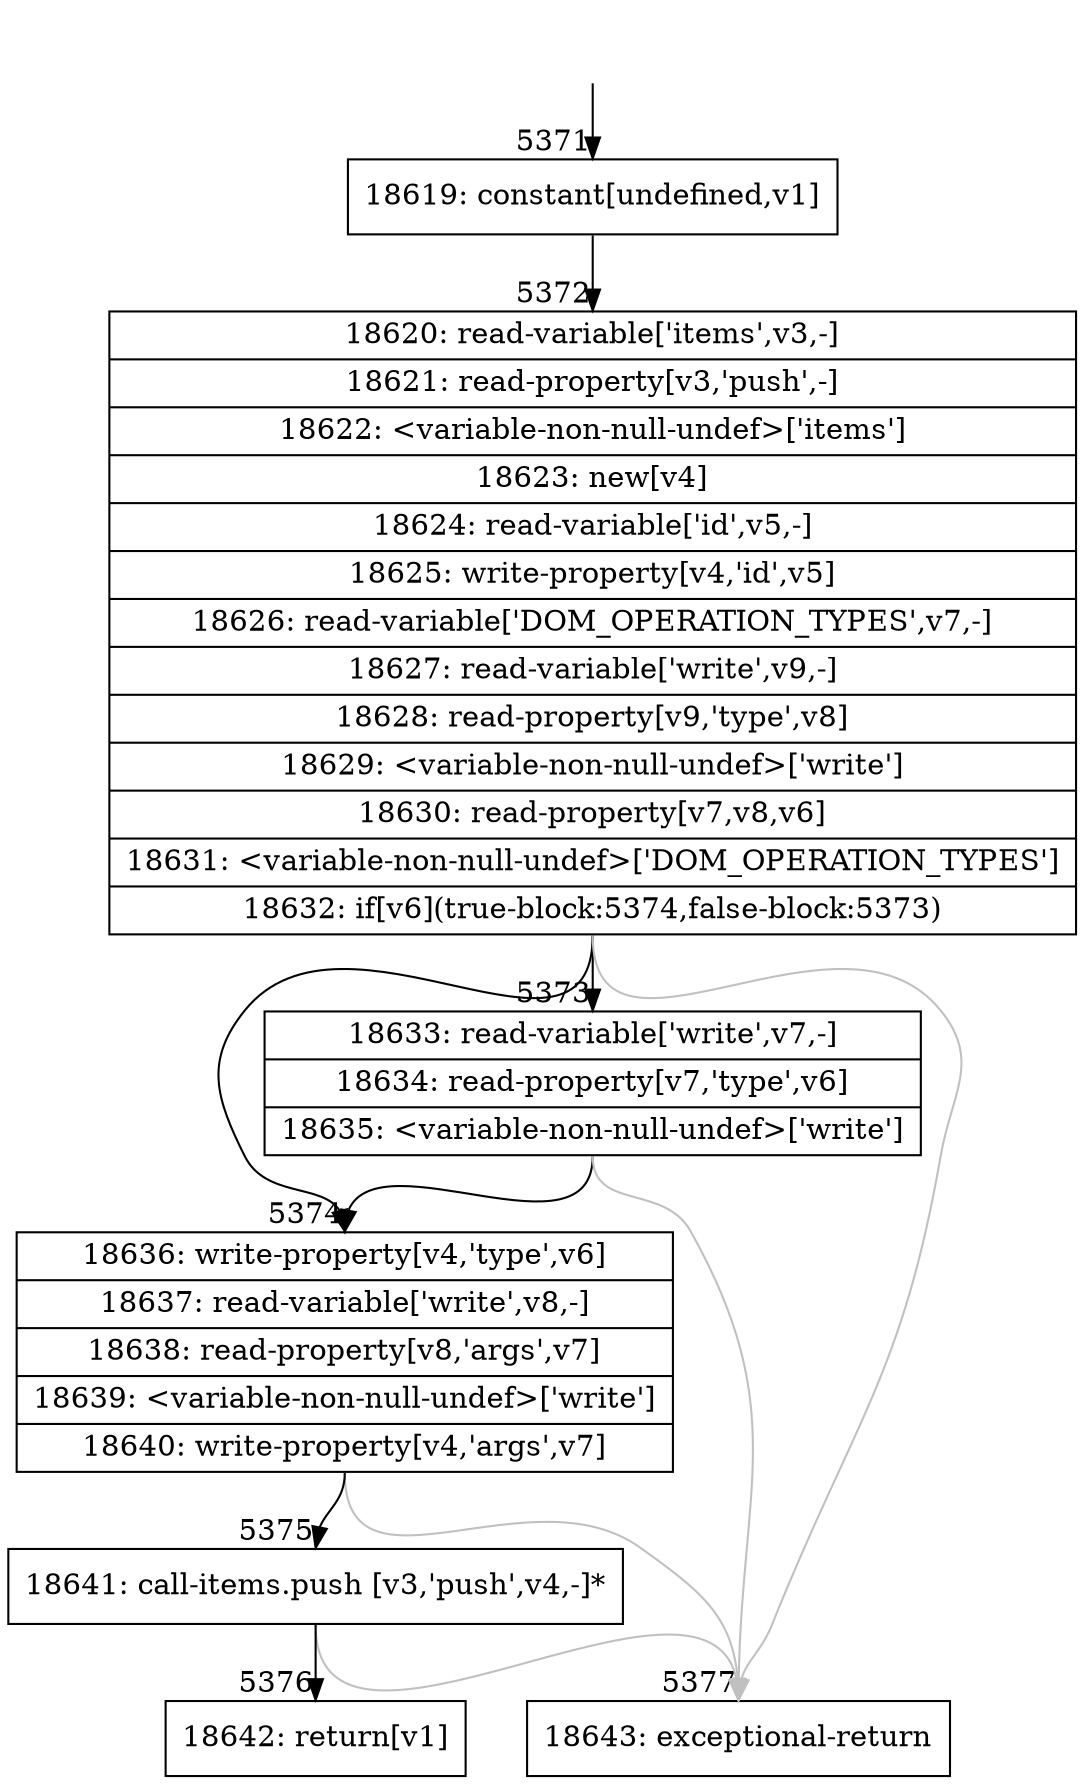 digraph {
rankdir="TD"
BB_entry364[shape=none,label=""];
BB_entry364 -> BB5371 [tailport=s, headport=n, headlabel="    5371"]
BB5371 [shape=record label="{18619: constant[undefined,v1]}" ] 
BB5371 -> BB5372 [tailport=s, headport=n, headlabel="      5372"]
BB5372 [shape=record label="{18620: read-variable['items',v3,-]|18621: read-property[v3,'push',-]|18622: \<variable-non-null-undef\>['items']|18623: new[v4]|18624: read-variable['id',v5,-]|18625: write-property[v4,'id',v5]|18626: read-variable['DOM_OPERATION_TYPES',v7,-]|18627: read-variable['write',v9,-]|18628: read-property[v9,'type',v8]|18629: \<variable-non-null-undef\>['write']|18630: read-property[v7,v8,v6]|18631: \<variable-non-null-undef\>['DOM_OPERATION_TYPES']|18632: if[v6](true-block:5374,false-block:5373)}" ] 
BB5372 -> BB5374 [tailport=s, headport=n, headlabel="      5374"]
BB5372 -> BB5373 [tailport=s, headport=n, headlabel="      5373"]
BB5372 -> BB5377 [tailport=s, headport=n, color=gray, headlabel="      5377"]
BB5373 [shape=record label="{18633: read-variable['write',v7,-]|18634: read-property[v7,'type',v6]|18635: \<variable-non-null-undef\>['write']}" ] 
BB5373 -> BB5374 [tailport=s, headport=n]
BB5373 -> BB5377 [tailport=s, headport=n, color=gray]
BB5374 [shape=record label="{18636: write-property[v4,'type',v6]|18637: read-variable['write',v8,-]|18638: read-property[v8,'args',v7]|18639: \<variable-non-null-undef\>['write']|18640: write-property[v4,'args',v7]}" ] 
BB5374 -> BB5375 [tailport=s, headport=n, headlabel="      5375"]
BB5374 -> BB5377 [tailport=s, headport=n, color=gray]
BB5375 [shape=record label="{18641: call-items.push [v3,'push',v4,-]*}" ] 
BB5375 -> BB5376 [tailport=s, headport=n, headlabel="      5376"]
BB5375 -> BB5377 [tailport=s, headport=n, color=gray]
BB5376 [shape=record label="{18642: return[v1]}" ] 
BB5377 [shape=record label="{18643: exceptional-return}" ] 
//#$~ 9646
}
